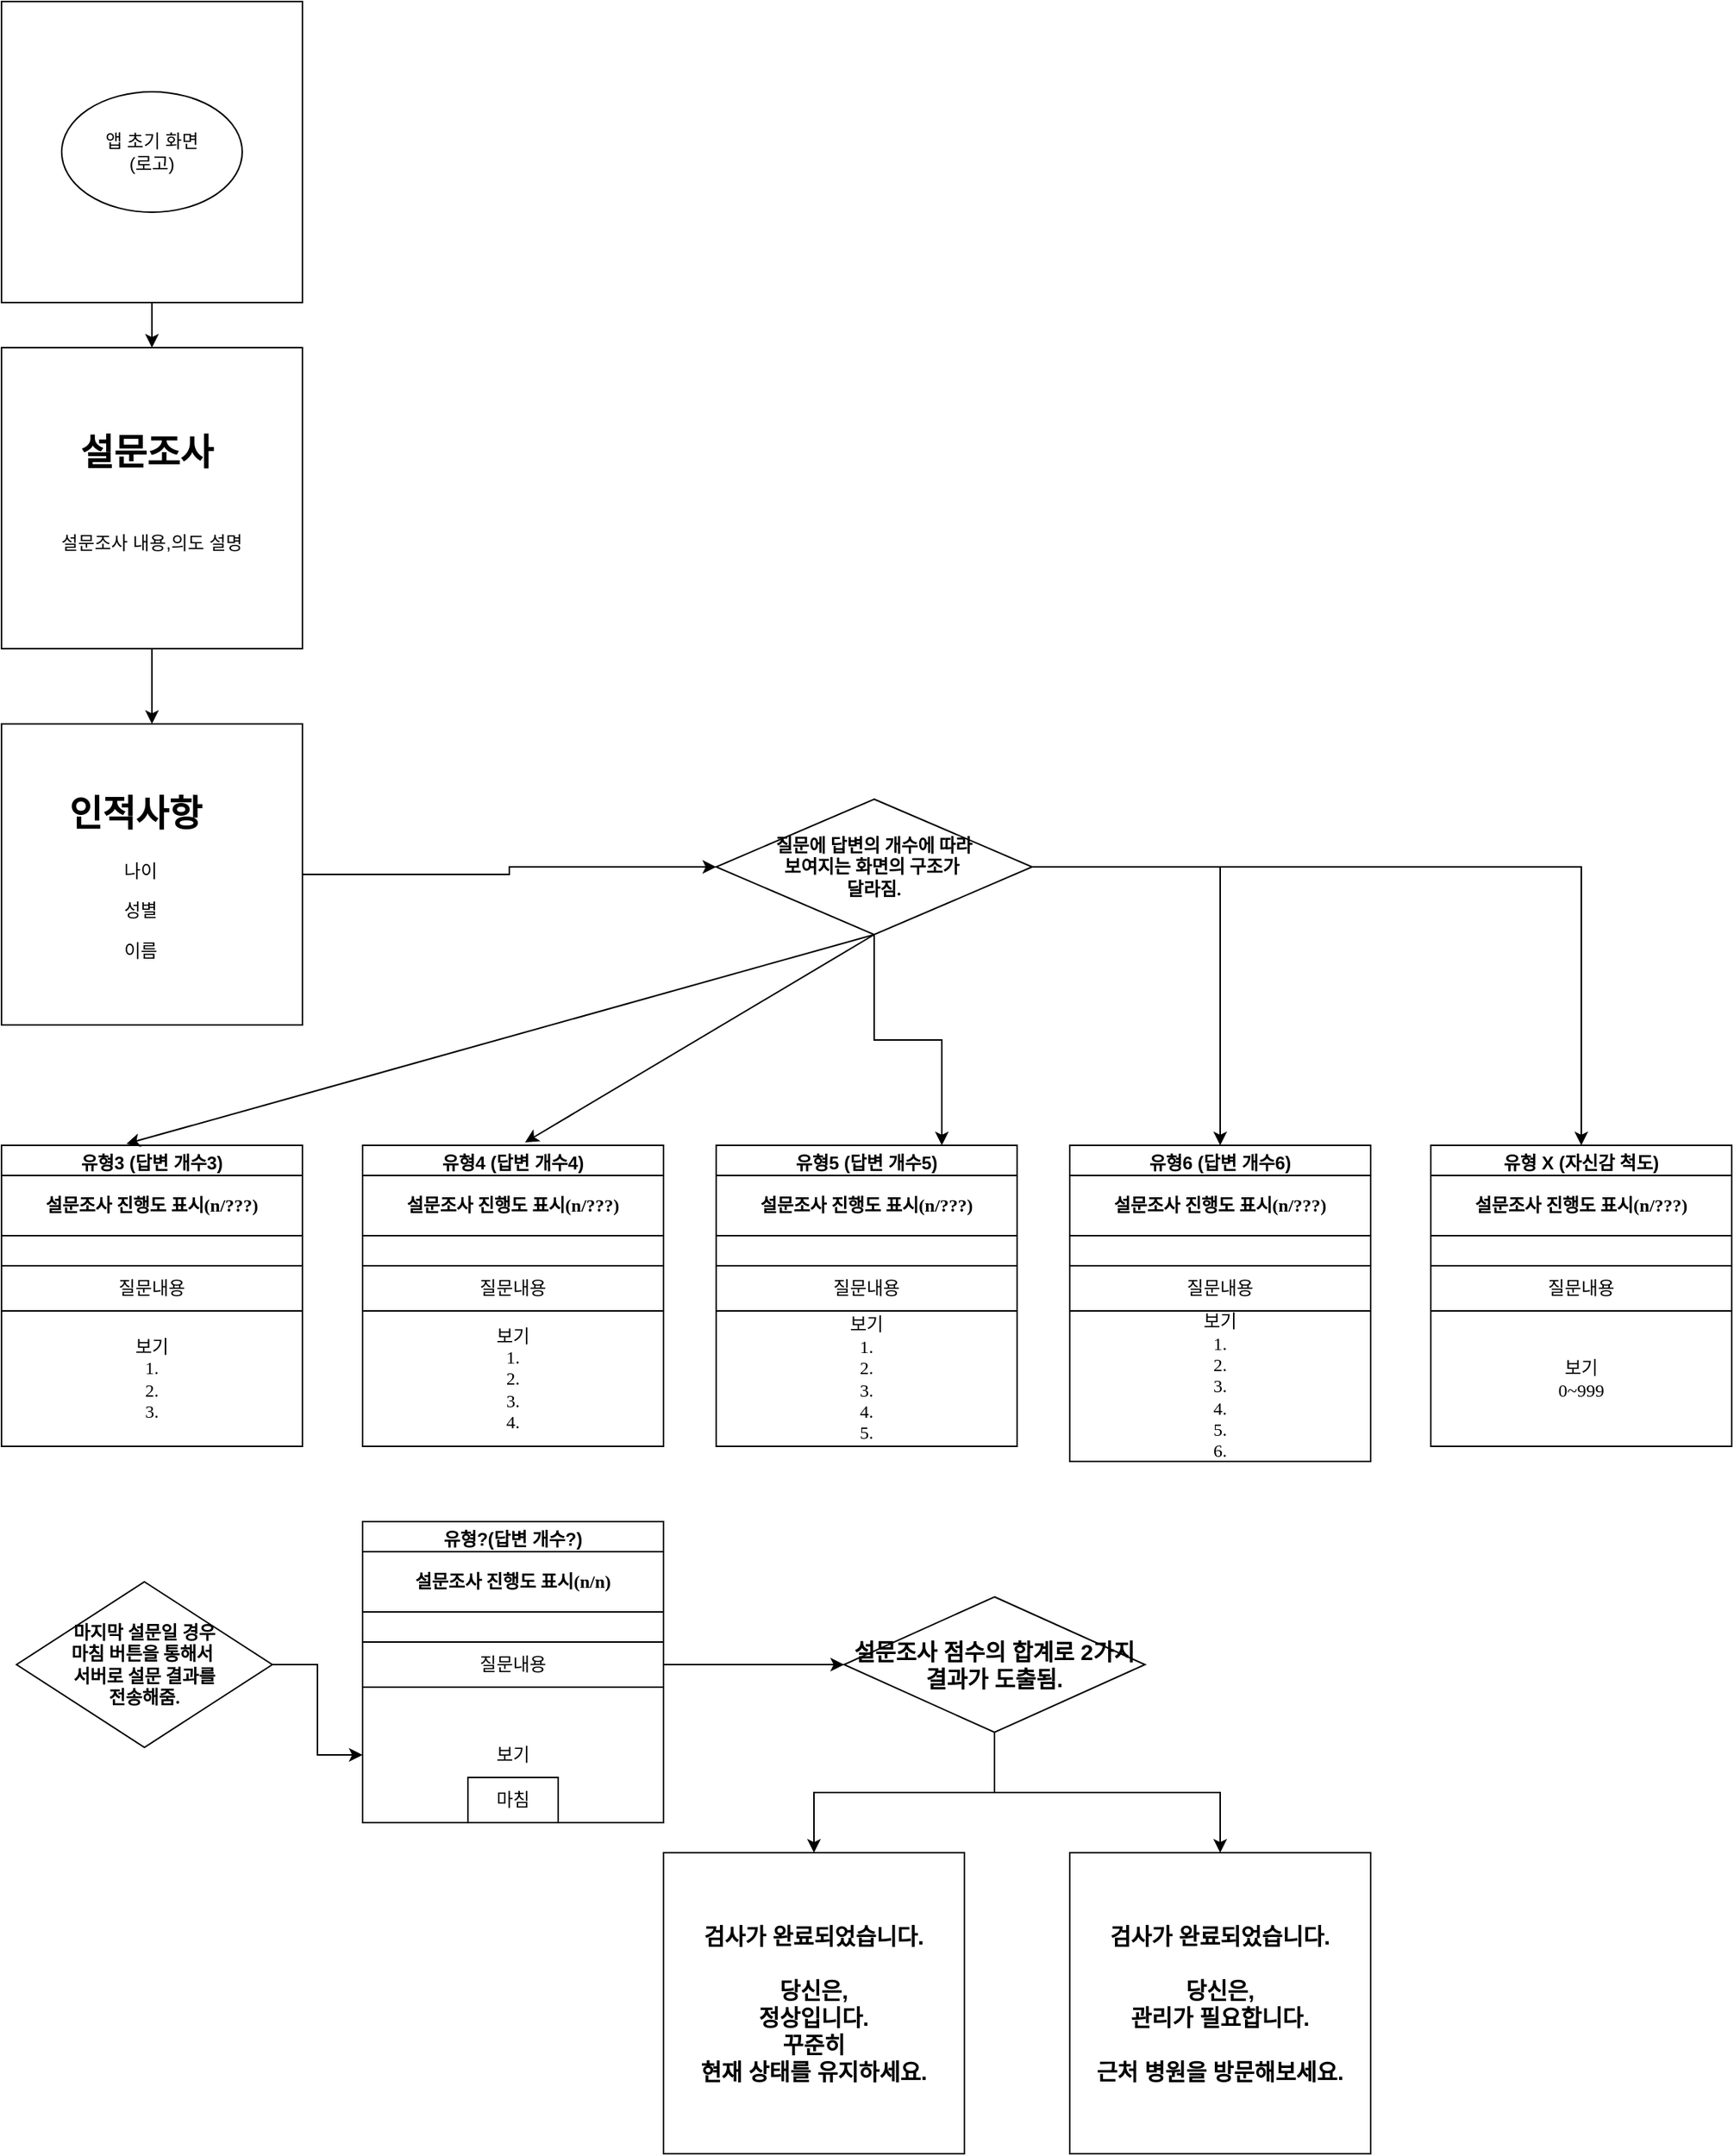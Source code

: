 <mxfile version="20.8.2" type="github">
  <diagram id="yIsyN8iWDMe7foh4Y0_g" name="페이지-1">
    <mxGraphModel dx="1434" dy="1933" grid="1" gridSize="10" guides="1" tooltips="1" connect="1" arrows="1" fold="1" page="1" pageScale="1" pageWidth="827" pageHeight="1169" math="0" shadow="0">
      <root>
        <mxCell id="0" />
        <mxCell id="1" parent="0" />
        <mxCell id="DAnv7bxu9K6I0vnwAFKh-1" value="" style="whiteSpace=wrap;html=1;aspect=fixed;" parent="1" vertex="1">
          <mxGeometry x="10" y="-230" width="200" height="200" as="geometry" />
        </mxCell>
        <mxCell id="DAnv7bxu9K6I0vnwAFKh-2" value="앱 초기 화면&lt;br style=&quot;border-color: var(--border-color);&quot;&gt;(로고)" style="ellipse;whiteSpace=wrap;html=1;" parent="1" vertex="1">
          <mxGeometry x="50" y="-170" width="120" height="80" as="geometry" />
        </mxCell>
        <mxCell id="DAnv7bxu9K6I0vnwAFKh-4" value="" style="whiteSpace=wrap;html=1;aspect=fixed;" parent="1" vertex="1">
          <mxGeometry x="10" width="200" height="200" as="geometry" />
        </mxCell>
        <mxCell id="DAnv7bxu9K6I0vnwAFKh-5" value="&lt;h1&gt;설문조사&amp;nbsp;&lt;/h1&gt;" style="text;html=1;strokeColor=none;fillColor=none;spacing=5;spacingTop=-20;whiteSpace=wrap;overflow=hidden;rounded=0;align=center;" parent="1" vertex="1">
          <mxGeometry x="50" y="50" width="120" height="40" as="geometry" />
        </mxCell>
        <mxCell id="DAnv7bxu9K6I0vnwAFKh-6" value="설문조사 내용,의도 설명" style="text;html=1;strokeColor=none;fillColor=none;align=center;verticalAlign=middle;whiteSpace=wrap;rounded=0;" parent="1" vertex="1">
          <mxGeometry x="40" y="90" width="140" height="80" as="geometry" />
        </mxCell>
        <mxCell id="4jhhsWHh3sBD3GLJzMRj-3" style="edgeStyle=orthogonalEdgeStyle;rounded=0;orthogonalLoop=1;jettySize=auto;html=1;entryX=0;entryY=0.5;entryDx=0;entryDy=0;" parent="1" source="DAnv7bxu9K6I0vnwAFKh-7" target="DAnv7bxu9K6I0vnwAFKh-44" edge="1">
          <mxGeometry relative="1" as="geometry" />
        </mxCell>
        <mxCell id="DAnv7bxu9K6I0vnwAFKh-7" value="" style="whiteSpace=wrap;html=1;aspect=fixed;" parent="1" vertex="1">
          <mxGeometry x="10" y="250" width="200" height="200" as="geometry" />
        </mxCell>
        <mxCell id="DAnv7bxu9K6I0vnwAFKh-10" value="&lt;h1 style=&quot;text-align: center;&quot;&gt;인적사항&amp;nbsp;&lt;/h1&gt;&lt;p style=&quot;text-align: center;&quot;&gt;나이&lt;/p&gt;&lt;p style=&quot;text-align: center;&quot;&gt;성별&lt;/p&gt;&lt;p style=&quot;text-align: center;&quot;&gt;이름&lt;/p&gt;&lt;p&gt;&lt;br&gt;&lt;/p&gt;" style="text;html=1;strokeColor=none;fillColor=none;spacing=5;spacingTop=-20;whiteSpace=wrap;overflow=hidden;rounded=0;" parent="1" vertex="1">
          <mxGeometry x="50" y="290" width="120" height="120" as="geometry" />
        </mxCell>
        <mxCell id="DAnv7bxu9K6I0vnwAFKh-14" value="유형3 (답변 개수3)" style="swimlane;whiteSpace=wrap;html=1;" parent="1" vertex="1">
          <mxGeometry x="10" y="530" width="200" height="200" as="geometry" />
        </mxCell>
        <mxCell id="DAnv7bxu9K6I0vnwAFKh-17" value="&lt;b style=&quot;border-color: var(--border-color); font-family: Helvetica;&quot;&gt;&lt;font style=&quot;border-color: var(--border-color);&quot; face=&quot;Verdana&quot;&gt;설문조사 진행도 표시(n/???)&lt;/font&gt;&lt;/b&gt;" style="rounded=0;whiteSpace=wrap;html=1;fontFamily=Verdana;" parent="DAnv7bxu9K6I0vnwAFKh-14" vertex="1">
          <mxGeometry y="20" width="200" height="40" as="geometry" />
        </mxCell>
        <mxCell id="DAnv7bxu9K6I0vnwAFKh-18" value="질문내용" style="rounded=0;whiteSpace=wrap;html=1;fontFamily=Verdana;" parent="DAnv7bxu9K6I0vnwAFKh-14" vertex="1">
          <mxGeometry y="80" width="200" height="30" as="geometry" />
        </mxCell>
        <mxCell id="DAnv7bxu9K6I0vnwAFKh-19" value="보기&lt;br&gt;1.&lt;br&gt;2.&lt;br&gt;3." style="rounded=0;whiteSpace=wrap;html=1;fontFamily=Verdana;" parent="DAnv7bxu9K6I0vnwAFKh-14" vertex="1">
          <mxGeometry y="110" width="200" height="90" as="geometry" />
        </mxCell>
        <mxCell id="DAnv7bxu9K6I0vnwAFKh-21" value="유형4 (답변 개수4)" style="swimlane;whiteSpace=wrap;html=1;" parent="1" vertex="1">
          <mxGeometry x="250" y="530" width="200" height="200" as="geometry" />
        </mxCell>
        <mxCell id="DAnv7bxu9K6I0vnwAFKh-22" value="&lt;b style=&quot;border-color: var(--border-color); font-family: Helvetica;&quot;&gt;&lt;font style=&quot;border-color: var(--border-color);&quot; face=&quot;Verdana&quot;&gt;설문조사 진행도 표시(n/???)&lt;/font&gt;&lt;/b&gt;" style="rounded=0;whiteSpace=wrap;html=1;fontFamily=Verdana;" parent="DAnv7bxu9K6I0vnwAFKh-21" vertex="1">
          <mxGeometry y="20" width="200" height="40" as="geometry" />
        </mxCell>
        <mxCell id="DAnv7bxu9K6I0vnwAFKh-23" value="질문내용" style="rounded=0;whiteSpace=wrap;html=1;fontFamily=Verdana;" parent="DAnv7bxu9K6I0vnwAFKh-21" vertex="1">
          <mxGeometry y="80" width="200" height="30" as="geometry" />
        </mxCell>
        <mxCell id="DAnv7bxu9K6I0vnwAFKh-24" value="보기&lt;br&gt;1.&lt;br&gt;2.&lt;br&gt;3.&lt;br&gt;4." style="rounded=0;whiteSpace=wrap;html=1;fontFamily=Verdana;" parent="DAnv7bxu9K6I0vnwAFKh-21" vertex="1">
          <mxGeometry y="110" width="200" height="90" as="geometry" />
        </mxCell>
        <mxCell id="DAnv7bxu9K6I0vnwAFKh-25" value="유형5 (답변 개수5)" style="swimlane;whiteSpace=wrap;html=1;" parent="1" vertex="1">
          <mxGeometry x="485" y="530" width="200" height="200" as="geometry" />
        </mxCell>
        <mxCell id="DAnv7bxu9K6I0vnwAFKh-26" value="&lt;b style=&quot;border-color: var(--border-color); font-family: Helvetica;&quot;&gt;&lt;font style=&quot;border-color: var(--border-color);&quot; face=&quot;Verdana&quot;&gt;설문조사 진행도 표시(n/???)&lt;/font&gt;&lt;/b&gt;" style="rounded=0;whiteSpace=wrap;html=1;fontFamily=Verdana;" parent="DAnv7bxu9K6I0vnwAFKh-25" vertex="1">
          <mxGeometry y="20" width="200" height="40" as="geometry" />
        </mxCell>
        <mxCell id="DAnv7bxu9K6I0vnwAFKh-27" value="질문내용" style="rounded=0;whiteSpace=wrap;html=1;fontFamily=Verdana;" parent="DAnv7bxu9K6I0vnwAFKh-25" vertex="1">
          <mxGeometry y="80" width="200" height="30" as="geometry" />
        </mxCell>
        <mxCell id="DAnv7bxu9K6I0vnwAFKh-28" value="보기&lt;br&gt;1.&lt;br&gt;2.&lt;br&gt;3.&lt;br&gt;4.&lt;br&gt;5." style="rounded=0;whiteSpace=wrap;html=1;fontFamily=Verdana;" parent="DAnv7bxu9K6I0vnwAFKh-25" vertex="1">
          <mxGeometry y="110" width="200" height="90" as="geometry" />
        </mxCell>
        <mxCell id="DAnv7bxu9K6I0vnwAFKh-29" value="유형6 (답변 개수6)" style="swimlane;whiteSpace=wrap;html=1;" parent="1" vertex="1">
          <mxGeometry x="720" y="530" width="200" height="210" as="geometry" />
        </mxCell>
        <mxCell id="DAnv7bxu9K6I0vnwAFKh-30" value="&lt;b style=&quot;border-color: var(--border-color); font-family: Helvetica;&quot;&gt;&lt;font style=&quot;border-color: var(--border-color);&quot; face=&quot;Verdana&quot;&gt;설문조사 진행도 표시(n/???)&lt;/font&gt;&lt;/b&gt;" style="rounded=0;whiteSpace=wrap;html=1;fontFamily=Verdana;" parent="DAnv7bxu9K6I0vnwAFKh-29" vertex="1">
          <mxGeometry y="20" width="200" height="40" as="geometry" />
        </mxCell>
        <mxCell id="DAnv7bxu9K6I0vnwAFKh-31" value="질문내용" style="rounded=0;whiteSpace=wrap;html=1;fontFamily=Verdana;" parent="DAnv7bxu9K6I0vnwAFKh-29" vertex="1">
          <mxGeometry y="80" width="200" height="30" as="geometry" />
        </mxCell>
        <mxCell id="DAnv7bxu9K6I0vnwAFKh-32" value="보기&lt;br&gt;1.&lt;br&gt;2.&lt;br&gt;3.&lt;br&gt;4.&lt;br&gt;5.&lt;br&gt;6." style="rounded=0;whiteSpace=wrap;html=1;fontFamily=Verdana;" parent="DAnv7bxu9K6I0vnwAFKh-29" vertex="1">
          <mxGeometry y="110" width="200" height="100" as="geometry" />
        </mxCell>
        <mxCell id="DAnv7bxu9K6I0vnwAFKh-33" value="유형 X (자신감 척도)" style="swimlane;whiteSpace=wrap;html=1;" parent="1" vertex="1">
          <mxGeometry x="960" y="530" width="200" height="200" as="geometry" />
        </mxCell>
        <mxCell id="DAnv7bxu9K6I0vnwAFKh-34" value="&lt;b style=&quot;border-color: var(--border-color); font-family: Helvetica;&quot;&gt;&lt;font style=&quot;border-color: var(--border-color);&quot; face=&quot;Verdana&quot;&gt;설문조사 진행도 표시(n/???)&lt;/font&gt;&lt;/b&gt;" style="rounded=0;whiteSpace=wrap;html=1;fontFamily=Verdana;" parent="DAnv7bxu9K6I0vnwAFKh-33" vertex="1">
          <mxGeometry y="20" width="200" height="40" as="geometry" />
        </mxCell>
        <mxCell id="DAnv7bxu9K6I0vnwAFKh-35" value="질문내용" style="rounded=0;whiteSpace=wrap;html=1;fontFamily=Verdana;" parent="DAnv7bxu9K6I0vnwAFKh-33" vertex="1">
          <mxGeometry y="80" width="200" height="30" as="geometry" />
        </mxCell>
        <mxCell id="DAnv7bxu9K6I0vnwAFKh-36" value="보기&lt;br&gt;0~999" style="rounded=0;whiteSpace=wrap;html=1;fontFamily=Verdana;" parent="DAnv7bxu9K6I0vnwAFKh-33" vertex="1">
          <mxGeometry y="110" width="200" height="90" as="geometry" />
        </mxCell>
        <mxCell id="DAnv7bxu9K6I0vnwAFKh-39" value="" style="endArrow=classic;html=1;rounded=0;entryX=0.5;entryY=0;entryDx=0;entryDy=0;exitX=0.5;exitY=1;exitDx=0;exitDy=0;" parent="1" source="DAnv7bxu9K6I0vnwAFKh-4" target="DAnv7bxu9K6I0vnwAFKh-7" edge="1">
          <mxGeometry x="1" y="-149" width="50" height="50" relative="1" as="geometry">
            <mxPoint x="600" y="260" as="sourcePoint" />
            <mxPoint x="432.8" y="330.6" as="targetPoint" />
            <mxPoint x="-19" y="-26" as="offset" />
          </mxGeometry>
        </mxCell>
        <mxCell id="4jhhsWHh3sBD3GLJzMRj-4" style="edgeStyle=orthogonalEdgeStyle;rounded=0;orthogonalLoop=1;jettySize=auto;html=1;entryX=0.75;entryY=0;entryDx=0;entryDy=0;" parent="1" source="DAnv7bxu9K6I0vnwAFKh-44" target="DAnv7bxu9K6I0vnwAFKh-25" edge="1">
          <mxGeometry relative="1" as="geometry" />
        </mxCell>
        <mxCell id="4jhhsWHh3sBD3GLJzMRj-5" style="edgeStyle=orthogonalEdgeStyle;rounded=0;orthogonalLoop=1;jettySize=auto;html=1;" parent="1" source="DAnv7bxu9K6I0vnwAFKh-44" target="DAnv7bxu9K6I0vnwAFKh-29" edge="1">
          <mxGeometry relative="1" as="geometry" />
        </mxCell>
        <mxCell id="4jhhsWHh3sBD3GLJzMRj-6" style="edgeStyle=orthogonalEdgeStyle;rounded=0;orthogonalLoop=1;jettySize=auto;html=1;entryX=0.5;entryY=0;entryDx=0;entryDy=0;" parent="1" source="DAnv7bxu9K6I0vnwAFKh-44" target="DAnv7bxu9K6I0vnwAFKh-33" edge="1">
          <mxGeometry relative="1" as="geometry" />
        </mxCell>
        <mxCell id="DAnv7bxu9K6I0vnwAFKh-44" value="&lt;b style=&quot;&quot;&gt;질문에 답변의 개수에 따라&lt;br&gt;보여지는 화면의 구조가&amp;nbsp;&lt;br&gt;달라짐.&lt;/b&gt;" style="rhombus;whiteSpace=wrap;html=1;fontFamily=Verdana;" parent="1" vertex="1">
          <mxGeometry x="485" y="300" width="210" height="90" as="geometry" />
        </mxCell>
        <mxCell id="DAnv7bxu9K6I0vnwAFKh-54" value="유형?(답변 개수?)" style="swimlane;whiteSpace=wrap;html=1;align=center;" parent="1" vertex="1">
          <mxGeometry x="250" y="780" width="200" height="200" as="geometry" />
        </mxCell>
        <mxCell id="DAnv7bxu9K6I0vnwAFKh-55" value="&lt;b style=&quot;border-color: var(--border-color); font-family: Helvetica;&quot;&gt;&lt;font style=&quot;border-color: var(--border-color);&quot; face=&quot;Verdana&quot;&gt;설문조사 진행도 표시(n/n)&lt;/font&gt;&lt;/b&gt;" style="rounded=0;whiteSpace=wrap;html=1;fontFamily=Verdana;" parent="DAnv7bxu9K6I0vnwAFKh-54" vertex="1">
          <mxGeometry y="20" width="200" height="40" as="geometry" />
        </mxCell>
        <mxCell id="DAnv7bxu9K6I0vnwAFKh-56" value="질문내용" style="rounded=0;whiteSpace=wrap;html=1;fontFamily=Verdana;" parent="DAnv7bxu9K6I0vnwAFKh-54" vertex="1">
          <mxGeometry y="80" width="200" height="30" as="geometry" />
        </mxCell>
        <mxCell id="DAnv7bxu9K6I0vnwAFKh-57" value="보기" style="rounded=0;whiteSpace=wrap;html=1;fontFamily=Verdana;" parent="DAnv7bxu9K6I0vnwAFKh-54" vertex="1">
          <mxGeometry y="110" width="200" height="90" as="geometry" />
        </mxCell>
        <mxCell id="DAnv7bxu9K6I0vnwAFKh-58" value="마침" style="rounded=0;whiteSpace=wrap;html=1;fontFamily=Verdana;fontSize=12;align=center;" parent="DAnv7bxu9K6I0vnwAFKh-54" vertex="1">
          <mxGeometry x="70" y="170" width="60" height="30" as="geometry" />
        </mxCell>
        <mxCell id="4jhhsWHh3sBD3GLJzMRj-10" value="" style="edgeStyle=orthogonalEdgeStyle;rounded=0;orthogonalLoop=1;jettySize=auto;html=1;" parent="1" source="DAnv7bxu9K6I0vnwAFKh-60" target="DAnv7bxu9K6I0vnwAFKh-57" edge="1">
          <mxGeometry relative="1" as="geometry" />
        </mxCell>
        <mxCell id="DAnv7bxu9K6I0vnwAFKh-60" value="&lt;b&gt;마지막 설문일 경우&lt;br&gt;마침 버튼을 통해서&amp;nbsp;&lt;br&gt;서버로 설문 결과를 &lt;br&gt;전송해줌.&lt;/b&gt;" style="rhombus;whiteSpace=wrap;html=1;fontFamily=Verdana;fontSize=12;" parent="1" vertex="1">
          <mxGeometry x="20" y="820" width="170" height="110" as="geometry" />
        </mxCell>
        <mxCell id="4jhhsWHh3sBD3GLJzMRj-1" value="" style="endArrow=classic;html=1;rounded=0;entryX=0.5;entryY=0;entryDx=0;entryDy=0;exitX=0.5;exitY=1;exitDx=0;exitDy=0;" parent="1" source="DAnv7bxu9K6I0vnwAFKh-1" target="DAnv7bxu9K6I0vnwAFKh-4" edge="1">
          <mxGeometry width="50" height="50" relative="1" as="geometry">
            <mxPoint x="700" y="80" as="sourcePoint" />
            <mxPoint x="750" y="30" as="targetPoint" />
          </mxGeometry>
        </mxCell>
        <mxCell id="4jhhsWHh3sBD3GLJzMRj-8" value="" style="endArrow=classic;html=1;rounded=0;exitX=0.5;exitY=1;exitDx=0;exitDy=0;entryX=0.54;entryY=-0.01;entryDx=0;entryDy=0;entryPerimeter=0;" parent="1" source="DAnv7bxu9K6I0vnwAFKh-44" target="DAnv7bxu9K6I0vnwAFKh-21" edge="1">
          <mxGeometry width="50" height="50" relative="1" as="geometry">
            <mxPoint x="650" y="500" as="sourcePoint" />
            <mxPoint x="700" y="450" as="targetPoint" />
          </mxGeometry>
        </mxCell>
        <mxCell id="4jhhsWHh3sBD3GLJzMRj-9" value="" style="endArrow=classic;html=1;rounded=0;exitX=0.5;exitY=1;exitDx=0;exitDy=0;entryX=0.415;entryY=-0.005;entryDx=0;entryDy=0;entryPerimeter=0;" parent="1" source="DAnv7bxu9K6I0vnwAFKh-44" target="DAnv7bxu9K6I0vnwAFKh-14" edge="1">
          <mxGeometry width="50" height="50" relative="1" as="geometry">
            <mxPoint x="650" y="500" as="sourcePoint" />
            <mxPoint x="700" y="450" as="targetPoint" />
          </mxGeometry>
        </mxCell>
        <mxCell id="4jhhsWHh3sBD3GLJzMRj-16" style="edgeStyle=orthogonalEdgeStyle;rounded=0;orthogonalLoop=1;jettySize=auto;html=1;entryX=0.5;entryY=0;entryDx=0;entryDy=0;fontSize=15;" parent="1" source="4jhhsWHh3sBD3GLJzMRj-12" target="4jhhsWHh3sBD3GLJzMRj-14" edge="1">
          <mxGeometry relative="1" as="geometry" />
        </mxCell>
        <mxCell id="4jhhsWHh3sBD3GLJzMRj-17" style="edgeStyle=orthogonalEdgeStyle;rounded=0;orthogonalLoop=1;jettySize=auto;html=1;fontSize=15;" parent="1" source="4jhhsWHh3sBD3GLJzMRj-12" target="4jhhsWHh3sBD3GLJzMRj-15" edge="1">
          <mxGeometry relative="1" as="geometry" />
        </mxCell>
        <mxCell id="4jhhsWHh3sBD3GLJzMRj-12" value="&lt;font style=&quot;font-size: 15px;&quot;&gt;&lt;b&gt;설문조사 점수의 합계로 2가지 결과가 도출됨.&lt;/b&gt;&lt;/font&gt;" style="rhombus;whiteSpace=wrap;html=1;" parent="1" vertex="1">
          <mxGeometry x="570" y="830" width="200" height="90" as="geometry" />
        </mxCell>
        <mxCell id="4jhhsWHh3sBD3GLJzMRj-13" style="edgeStyle=orthogonalEdgeStyle;rounded=0;orthogonalLoop=1;jettySize=auto;html=1;fontSize=15;" parent="1" source="DAnv7bxu9K6I0vnwAFKh-56" target="4jhhsWHh3sBD3GLJzMRj-12" edge="1">
          <mxGeometry relative="1" as="geometry" />
        </mxCell>
        <mxCell id="4jhhsWHh3sBD3GLJzMRj-14" value="&lt;b&gt;검사가 완료되었습니다.&lt;br&gt;&lt;br&gt;당신은,&lt;br&gt;정상입니다.&lt;br&gt;꾸준히&lt;br&gt;현재 상태를 유지하세요.&lt;/b&gt;" style="whiteSpace=wrap;html=1;aspect=fixed;fontSize=15;" parent="1" vertex="1">
          <mxGeometry x="450" y="1000" width="200" height="200" as="geometry" />
        </mxCell>
        <mxCell id="4jhhsWHh3sBD3GLJzMRj-15" value="&lt;b&gt;검사가 완료되었습니다.&lt;br&gt;&lt;br&gt;당신은,&lt;br&gt;관리가 필요합니다.&lt;br&gt;&lt;br&gt;근처 병원을 방문해보세요.&lt;br&gt;&lt;/b&gt;" style="whiteSpace=wrap;html=1;aspect=fixed;fontSize=15;" parent="1" vertex="1">
          <mxGeometry x="720" y="1000" width="200" height="200" as="geometry" />
        </mxCell>
      </root>
    </mxGraphModel>
  </diagram>
</mxfile>
